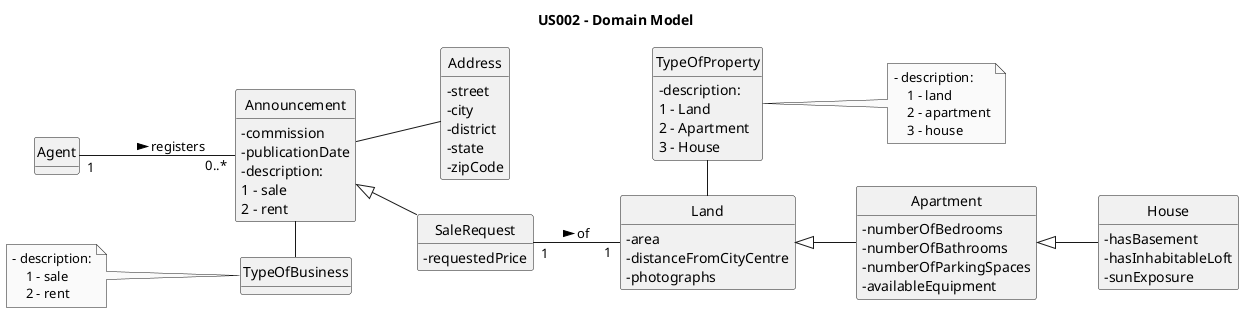 @startuml
skinparam monochrome true
skinparam packageStyle rectangle
skinparam shadowing false

left to right direction

skinparam classAttributeIconSize 0

hide circle
hide methods

title US002 - Domain Model

class Agent {
}

class Announcement {
    - commission
    - publicationDate
    - description:
        1 - sale
        2 - rent
}

class Address {
-street
-city
-district
-state
-zipCode
}

class SaleRequest {
    - requestedPrice
}

class TypeOfBusiness {
}

class TypeOfProperty {
    - description:
         1 - Land
         2 - Apartment
         3 - House
}

class Land {
    - area
    - distanceFromCityCentre
    - photographs
}

class House {
    - hasBasement
    - hasInhabitableLoft
    - sunExposure
}

class Apartment {
    - numberOfBedrooms
    - numberOfBathrooms
    - numberOfParkingSpaces
    - availableEquipment
}

 note left of TypeOfBusiness
        - description:
            1 - sale
            2 - rent
    end note

    note right of TypeOfProperty
            - description:
                1 - land
                2 - apartment
                3 - house
        end note

Agent "1" -- "0..*" Announcement: registers >
Announcement <|-- SaleRequest
SaleRequest "1" -- "1" Land: of >
TypeOfProperty - Land
Land <|-- Apartment
Apartment <|-- House
Announcement -- Address
Announcement - TypeOfBusiness


@enduml